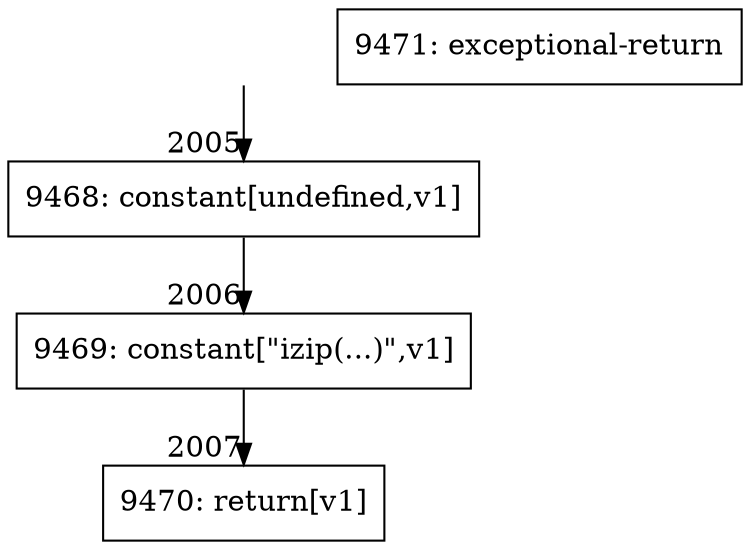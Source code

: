 digraph {
rankdir="TD"
BB_entry144[shape=none,label=""];
BB_entry144 -> BB2005 [tailport=s, headport=n, headlabel="    2005"]
BB2005 [shape=record label="{9468: constant[undefined,v1]}" ] 
BB2005 -> BB2006 [tailport=s, headport=n, headlabel="      2006"]
BB2006 [shape=record label="{9469: constant[\"izip(...)\",v1]}" ] 
BB2006 -> BB2007 [tailport=s, headport=n, headlabel="      2007"]
BB2007 [shape=record label="{9470: return[v1]}" ] 
BB2008 [shape=record label="{9471: exceptional-return}" ] 
//#$~ 1194
}
